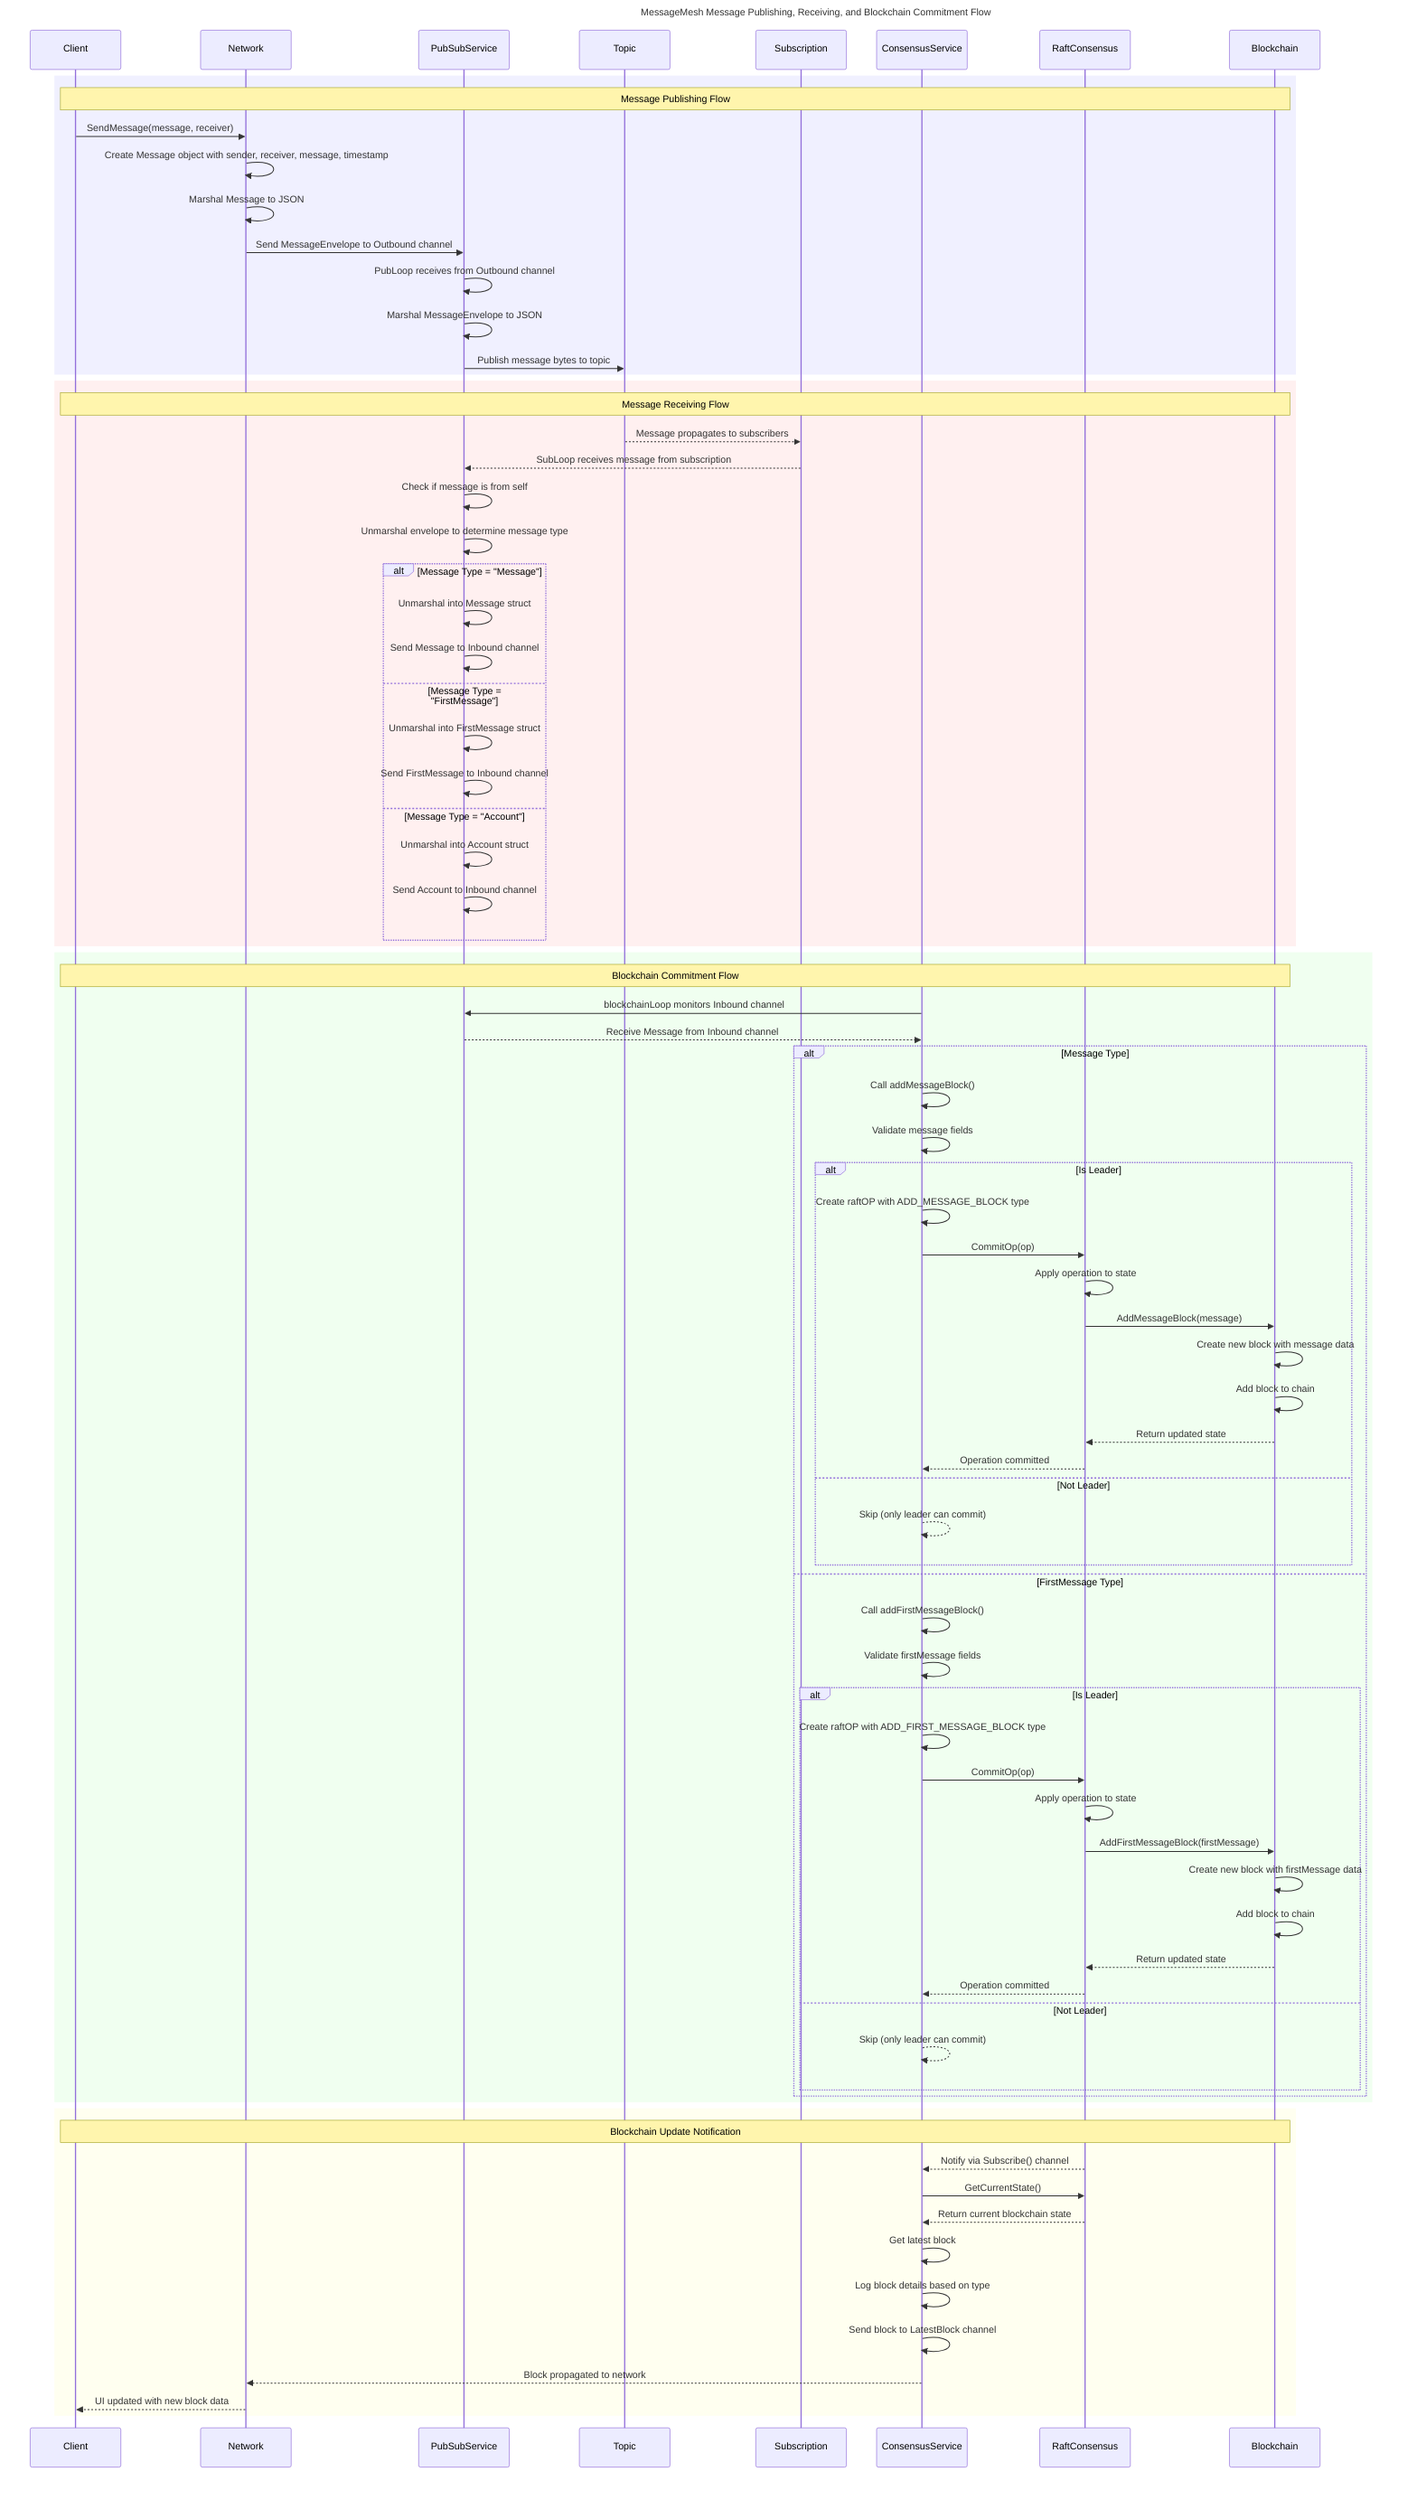 sequenceDiagram
    title MessageMesh Message Publishing, Receiving, and Blockchain Commitment Flow

    %% Participants
    participant Client
    participant Network
    participant PubSubService
    participant Topic
    participant Subscription
    participant ConsensusService
    participant RaftConsensus
    participant Blockchain

    %% Message Publishing Flow
    rect rgb(240, 240, 255)
    Note over Client,Blockchain: Message Publishing Flow
    
    Client->>Network: SendMessage(message, receiver)
    Network->>Network: Create Message object with sender, receiver, message, timestamp
    Network->>Network: Marshal Message to JSON
    Network->>PubSubService: Send MessageEnvelope to Outbound channel
    
    %% PubLoop processing
    PubSubService->>PubSubService: PubLoop receives from Outbound channel
    PubSubService->>PubSubService: Marshal MessageEnvelope to JSON
    PubSubService->>Topic: Publish message bytes to topic
    end

    %% Message Receiving Flow
    rect rgb(255, 240, 240)
    Note over Client,Blockchain: Message Receiving Flow
    
    Topic-->>Subscription: Message propagates to subscribers
    Subscription-->>PubSubService: SubLoop receives message from subscription
    PubSubService->>PubSubService: Check if message is from self
    PubSubService->>PubSubService: Unmarshal envelope to determine message type
    
    alt Message Type = "Message"
        PubSubService->>PubSubService: Unmarshal into Message struct
        PubSubService->>PubSubService: Send Message to Inbound channel
    else Message Type = "FirstMessage"
        PubSubService->>PubSubService: Unmarshal into FirstMessage struct
        PubSubService->>PubSubService: Send FirstMessage to Inbound channel
    else Message Type = "Account"
        PubSubService->>PubSubService: Unmarshal into Account struct
        PubSubService->>PubSubService: Send Account to Inbound channel
    end
    end

    %% Blockchain Commitment Flow
    rect rgb(240, 255, 240)
    Note over Client,Blockchain: Blockchain Commitment Flow
    
    %% blockchainLoop processing
    ConsensusService->>PubSubService: blockchainLoop monitors Inbound channel
    PubSubService-->>ConsensusService: Receive Message from Inbound channel
    
    alt Message Type
        ConsensusService->>ConsensusService: Call addMessageBlock()
        ConsensusService->>ConsensusService: Validate message fields
        
        alt Is Leader
            ConsensusService->>ConsensusService: Create raftOP with ADD_MESSAGE_BLOCK type
            ConsensusService->>RaftConsensus: CommitOp(op)
            RaftConsensus->>RaftConsensus: Apply operation to state
            RaftConsensus->>Blockchain: AddMessageBlock(message)
            Blockchain->>Blockchain: Create new block with message data
            Blockchain->>Blockchain: Add block to chain
            Blockchain-->>RaftConsensus: Return updated state
            RaftConsensus-->>ConsensusService: Operation committed
        else Not Leader
            ConsensusService-->>ConsensusService: Skip (only leader can commit)
        end
    else FirstMessage Type
        ConsensusService->>ConsensusService: Call addFirstMessageBlock()
        ConsensusService->>ConsensusService: Validate firstMessage fields
        
        alt Is Leader
            ConsensusService->>ConsensusService: Create raftOP with ADD_FIRST_MESSAGE_BLOCK type
            ConsensusService->>RaftConsensus: CommitOp(op)
            RaftConsensus->>RaftConsensus: Apply operation to state
            RaftConsensus->>Blockchain: AddFirstMessageBlock(firstMessage)
            Blockchain->>Blockchain: Create new block with firstMessage data
            Blockchain->>Blockchain: Add block to chain
            Blockchain-->>RaftConsensus: Return updated state
            RaftConsensus-->>ConsensusService: Operation committed
        else Not Leader
            ConsensusService-->>ConsensusService: Skip (only leader can commit)
        end
    end
    end

    %% Blockchain Update Notification
    rect rgb(255, 255, 240)
    Note over Client,Blockchain: Blockchain Update Notification
    
    RaftConsensus-->>ConsensusService: Notify via Subscribe() channel
    ConsensusService->>RaftConsensus: GetCurrentState()
    RaftConsensus-->>ConsensusService: Return current blockchain state
    ConsensusService->>ConsensusService: Get latest block
    ConsensusService->>ConsensusService: Log block details based on type
    ConsensusService->>ConsensusService: Send block to LatestBlock channel
    ConsensusService-->>Network: Block propagated to network
    Network-->>Client: UI updated with new block data
    end